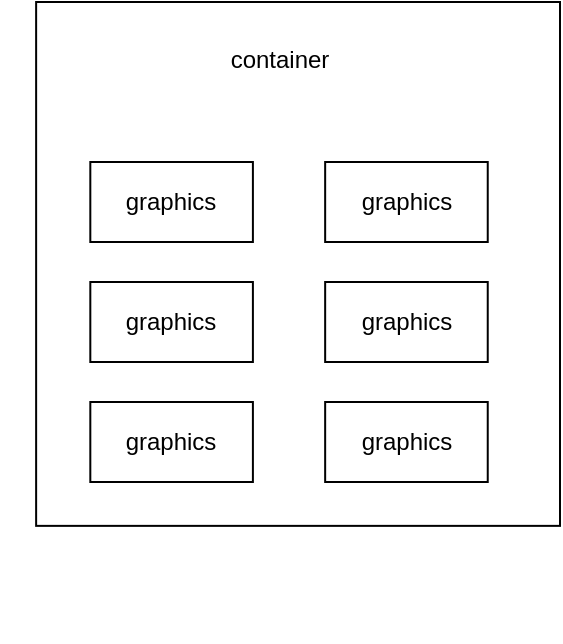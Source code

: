 <mxfile version="24.4.8" type="github">
  <diagram name="第 1 页" id="xQzKyNB7tQLblgpyR6mE">
    <mxGraphModel dx="1194" dy="731" grid="1" gridSize="10" guides="1" tooltips="1" connect="1" arrows="1" fold="1" page="1" pageScale="1" pageWidth="1600" pageHeight="900" math="0" shadow="0">
      <root>
        <mxCell id="0" />
        <mxCell id="1" parent="0" />
        <mxCell id="cl2BjI9Zqdi61-nf65X4-3" value="" style="group" vertex="1" connectable="0" parent="1">
          <mxGeometry x="120" y="160" width="280" height="320" as="geometry" />
        </mxCell>
        <mxCell id="cl2BjI9Zqdi61-nf65X4-1" value="" style="whiteSpace=wrap;html=1;aspect=fixed;" vertex="1" parent="cl2BjI9Zqdi61-nf65X4-3">
          <mxGeometry x="18.065" width="261.935" height="261.935" as="geometry" />
        </mxCell>
        <mxCell id="cl2BjI9Zqdi61-nf65X4-2" value="container" style="text;html=1;align=center;verticalAlign=middle;whiteSpace=wrap;rounded=0;" vertex="1" parent="cl2BjI9Zqdi61-nf65X4-3">
          <mxGeometry x="110" y="11.429" width="60" height="34.286" as="geometry" />
        </mxCell>
        <mxCell id="cl2BjI9Zqdi61-nf65X4-4" value="graphics" style="rounded=0;whiteSpace=wrap;html=1;" vertex="1" parent="cl2BjI9Zqdi61-nf65X4-3">
          <mxGeometry x="45.161" y="80" width="81.29" height="40" as="geometry" />
        </mxCell>
        <mxCell id="cl2BjI9Zqdi61-nf65X4-5" value="graphics" style="rounded=0;whiteSpace=wrap;html=1;" vertex="1" parent="cl2BjI9Zqdi61-nf65X4-3">
          <mxGeometry x="162.581" y="80" width="81.29" height="40" as="geometry" />
        </mxCell>
        <mxCell id="cl2BjI9Zqdi61-nf65X4-7" value="graphics" style="rounded=0;whiteSpace=wrap;html=1;" vertex="1" parent="cl2BjI9Zqdi61-nf65X4-3">
          <mxGeometry x="162.581" y="140" width="81.29" height="40" as="geometry" />
        </mxCell>
        <mxCell id="cl2BjI9Zqdi61-nf65X4-8" value="graphics" style="rounded=0;whiteSpace=wrap;html=1;" vertex="1" parent="cl2BjI9Zqdi61-nf65X4-3">
          <mxGeometry x="45.161" y="140" width="81.29" height="40" as="geometry" />
        </mxCell>
        <mxCell id="cl2BjI9Zqdi61-nf65X4-16" value="graphics" style="rounded=0;whiteSpace=wrap;html=1;" vertex="1" parent="cl2BjI9Zqdi61-nf65X4-3">
          <mxGeometry x="45.161" y="200" width="81.29" height="40" as="geometry" />
        </mxCell>
        <mxCell id="cl2BjI9Zqdi61-nf65X4-17" value="graphics" style="rounded=0;whiteSpace=wrap;html=1;" vertex="1" parent="cl2BjI9Zqdi61-nf65X4-3">
          <mxGeometry x="162.581" y="200" width="81.29" height="40" as="geometry" />
        </mxCell>
      </root>
    </mxGraphModel>
  </diagram>
</mxfile>
